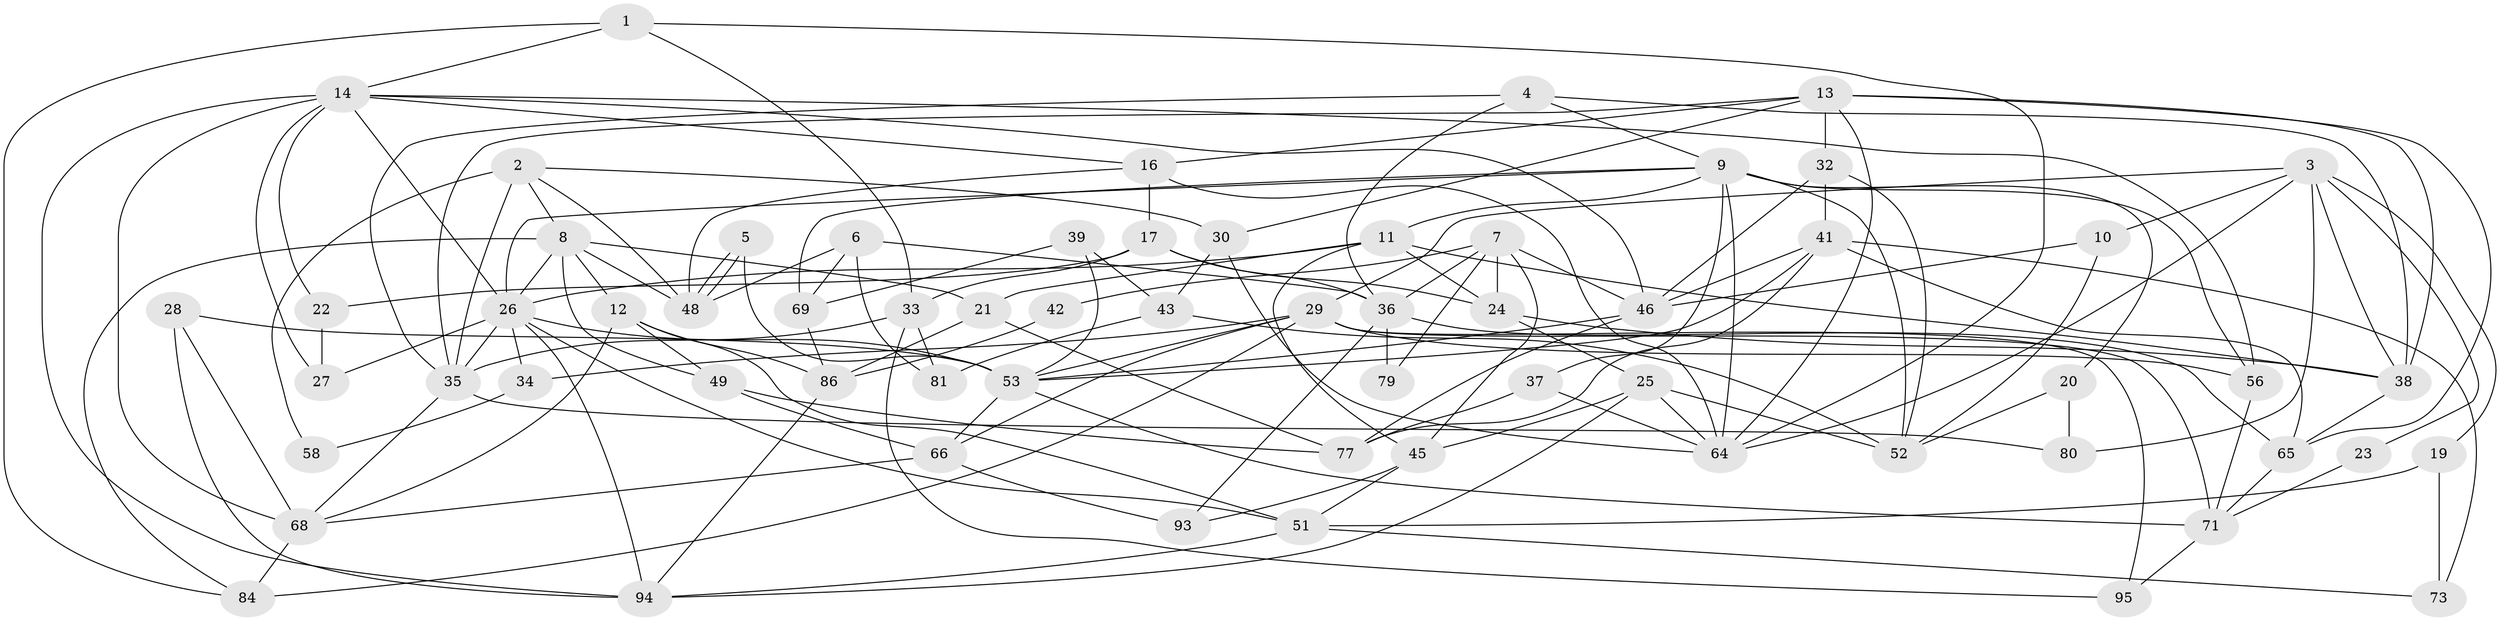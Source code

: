 // Generated by graph-tools (version 1.1) at 2025/52/02/27/25 19:52:01]
// undirected, 64 vertices, 156 edges
graph export_dot {
graph [start="1"]
  node [color=gray90,style=filled];
  1 [super="+70"];
  2 [super="+96"];
  3 [super="+15"];
  4 [super="+55"];
  5;
  6;
  7;
  8 [super="+76"];
  9 [super="+89"];
  10;
  11 [super="+78"];
  12 [super="+57"];
  13 [super="+18"];
  14 [super="+62"];
  16 [super="+72"];
  17 [super="+61"];
  19;
  20;
  21;
  22;
  23;
  24 [super="+87"];
  25 [super="+40"];
  26 [super="+31"];
  27;
  28;
  29 [super="+85"];
  30;
  32;
  33 [super="+50"];
  34;
  35 [super="+59"];
  36 [super="+44"];
  37;
  38 [super="+63"];
  39;
  41 [super="+97"];
  42;
  43;
  45 [super="+47"];
  46 [super="+67"];
  48 [super="+92"];
  49;
  51 [super="+54"];
  52 [super="+91"];
  53 [super="+60"];
  56;
  58;
  64 [super="+74"];
  65 [super="+88"];
  66 [super="+82"];
  68 [super="+75"];
  69;
  71 [super="+90"];
  73;
  77 [super="+83"];
  79;
  80;
  81;
  84;
  86;
  93;
  94;
  95;
  1 -- 64;
  1 -- 14;
  1 -- 84;
  1 -- 33;
  2 -- 30;
  2 -- 58;
  2 -- 8;
  2 -- 35 [weight=2];
  2 -- 48;
  3 -- 10;
  3 -- 80;
  3 -- 29;
  3 -- 64;
  3 -- 19;
  3 -- 23;
  3 -- 38;
  4 -- 9;
  4 -- 35;
  4 -- 36;
  4 -- 38;
  5 -- 53;
  5 -- 48;
  5 -- 48;
  6 -- 69;
  6 -- 81;
  6 -- 36;
  6 -- 48;
  7 -- 46;
  7 -- 24;
  7 -- 42;
  7 -- 45;
  7 -- 79;
  7 -- 36;
  8 -- 26;
  8 -- 12;
  8 -- 49;
  8 -- 84;
  8 -- 21;
  8 -- 48;
  9 -- 20;
  9 -- 26;
  9 -- 69;
  9 -- 64;
  9 -- 37;
  9 -- 56;
  9 -- 11;
  9 -- 52;
  10 -- 52;
  10 -- 46;
  11 -- 26 [weight=2];
  11 -- 45;
  11 -- 24;
  11 -- 21;
  11 -- 38;
  12 -- 86;
  12 -- 49;
  12 -- 68;
  12 -- 51;
  13 -- 16;
  13 -- 30;
  13 -- 64;
  13 -- 65;
  13 -- 32;
  13 -- 35;
  13 -- 38;
  14 -- 56;
  14 -- 94;
  14 -- 22;
  14 -- 27;
  14 -- 68;
  14 -- 26;
  14 -- 16;
  14 -- 46;
  16 -- 64;
  16 -- 17;
  16 -- 48;
  17 -- 22;
  17 -- 24;
  17 -- 36;
  17 -- 33;
  19 -- 73;
  19 -- 51;
  20 -- 80;
  20 -- 52;
  21 -- 86;
  21 -- 77;
  22 -- 27;
  23 -- 71;
  24 -- 25;
  24 -- 38;
  25 -- 94;
  25 -- 64;
  25 -- 52;
  25 -- 45;
  26 -- 27;
  26 -- 53;
  26 -- 34;
  26 -- 35;
  26 -- 51;
  26 -- 94;
  28 -- 68;
  28 -- 94;
  28 -- 53;
  29 -- 56;
  29 -- 34;
  29 -- 71;
  29 -- 53;
  29 -- 66;
  29 -- 84;
  29 -- 95;
  30 -- 43;
  30 -- 64;
  32 -- 41;
  32 -- 46;
  32 -- 52;
  33 -- 35;
  33 -- 95;
  33 -- 81;
  34 -- 58;
  35 -- 80;
  35 -- 68;
  36 -- 65 [weight=2];
  36 -- 79;
  36 -- 93;
  37 -- 64;
  37 -- 77;
  38 -- 65;
  39 -- 43;
  39 -- 69;
  39 -- 53;
  41 -- 53;
  41 -- 73;
  41 -- 65;
  41 -- 46 [weight=2];
  41 -- 77;
  42 -- 86;
  43 -- 81;
  43 -- 52;
  45 -- 51;
  45 -- 93;
  46 -- 53;
  46 -- 77;
  49 -- 66;
  49 -- 77;
  51 -- 73;
  51 -- 94;
  53 -- 71;
  53 -- 66;
  56 -- 71;
  65 -- 71;
  66 -- 93;
  66 -- 68;
  68 -- 84;
  69 -- 86;
  71 -- 95;
  86 -- 94;
}
